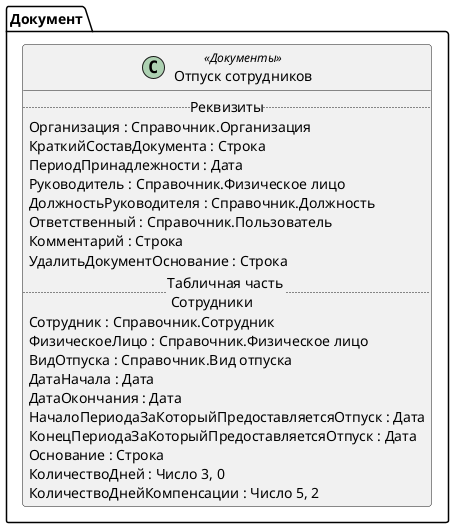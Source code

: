 ﻿@startuml ОтпускаСотрудников
'!include templates.wsd
'..\include templates.wsd
class Документ.ОтпускаСотрудников as "Отпуск сотрудников" <<Документы>>
{
..Реквизиты..
Организация : Справочник.Организация
КраткийСоставДокумента : Строка
ПериодПринадлежности : Дата
Руководитель : Справочник.Физическое лицо
ДолжностьРуководителя : Справочник.Должность
Ответственный : Справочник.Пользователь
Комментарий : Строка
УдалитьДокументОснование : Строка
..Табличная часть \n Сотрудники..
Сотрудник : Справочник.Сотрудник
ФизическоеЛицо : Справочник.Физическое лицо
ВидОтпуска : Справочник.Вид отпуска
ДатаНачала : Дата
ДатаОкончания : Дата
НачалоПериодаЗаКоторыйПредоставляетсяОтпуск : Дата
КонецПериодаЗаКоторыйПредоставляетсяОтпуск : Дата
Основание : Строка
КоличествоДней : Число 3, 0
КоличествоДнейКомпенсации : Число 5, 2
}
@enduml
